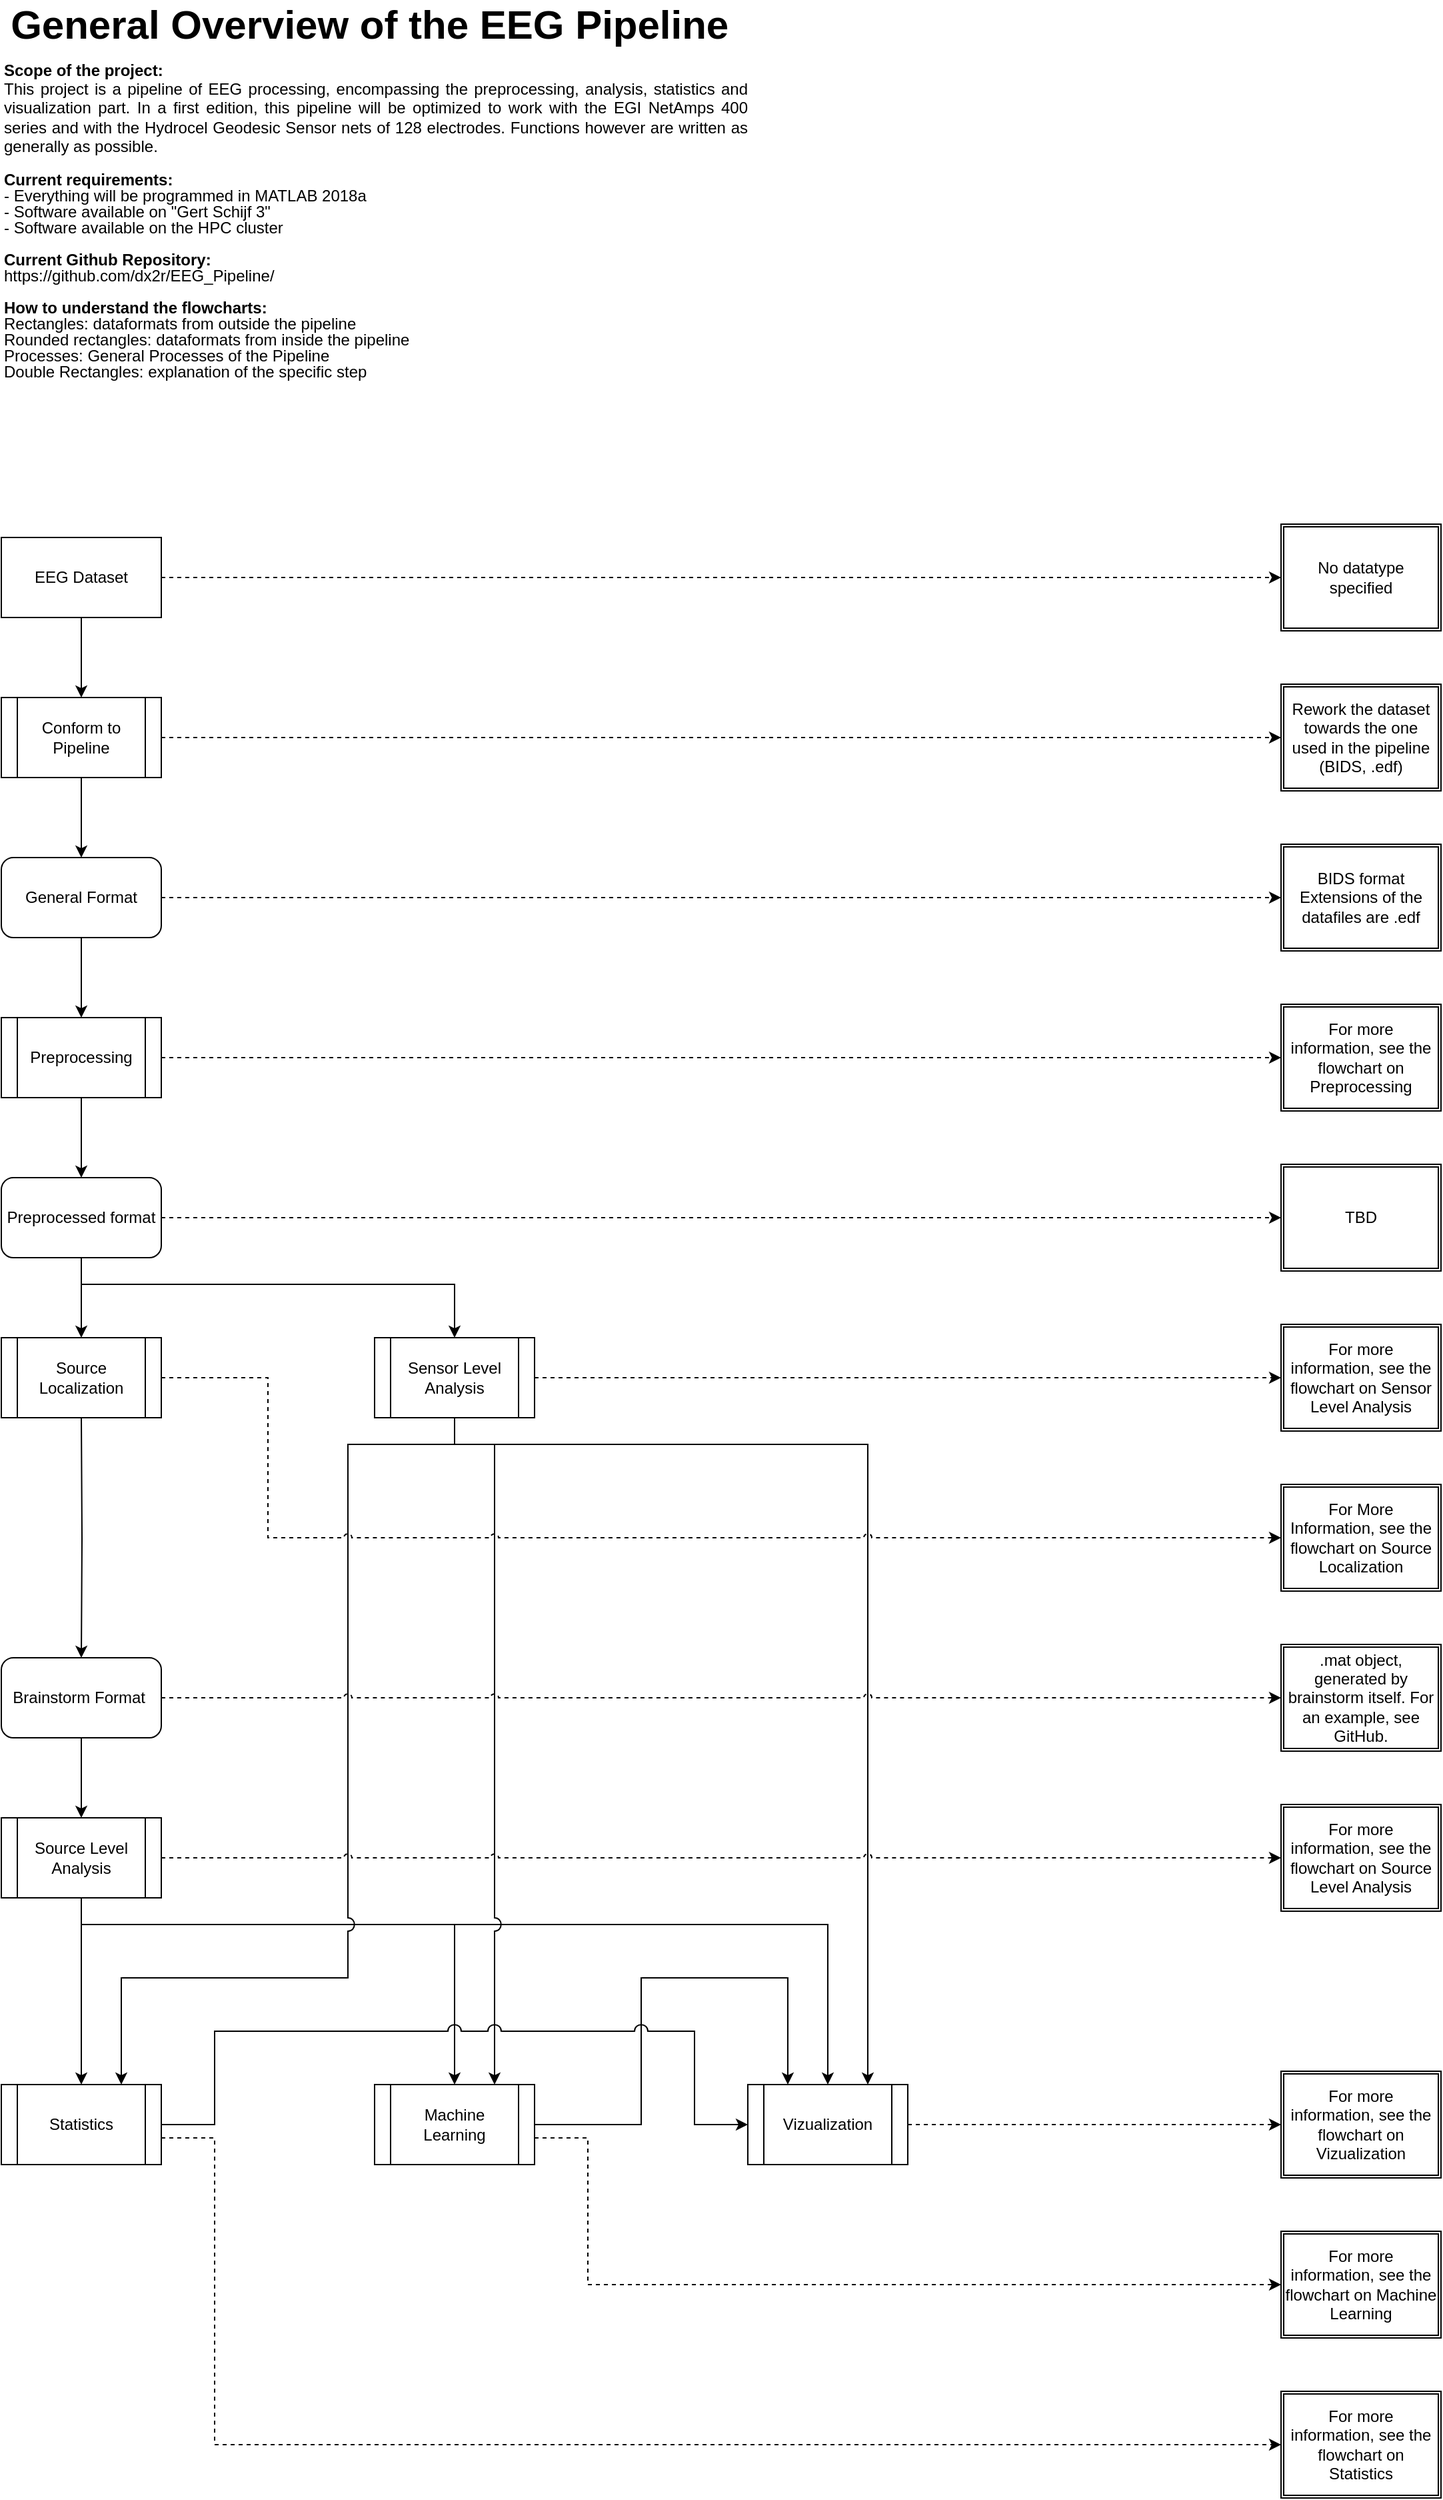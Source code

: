 <mxfile version="15.8.8" type="device"><diagram id="Me4vvu-EMNMoQ-vCuDc_" name="Page-1"><mxGraphModel dx="1422" dy="762" grid="1" gridSize="10" guides="1" tooltips="1" connect="1" arrows="1" fold="1" page="1" pageScale="1" pageWidth="827" pageHeight="1169" math="0" shadow="0"><root><mxCell id="0"/><mxCell id="1" parent="0"/><mxCell id="kr-rhv8_dtKgKbeLeiez-2" value="&lt;b&gt;&lt;font style=&quot;font-size: 30px&quot;&gt;General Overview of the EEG Pipeline&amp;nbsp;&lt;/font&gt;&lt;/b&gt;" style="text;html=1;align=center;verticalAlign=middle;resizable=0;points=[];autosize=1;strokeColor=none;fillColor=none;" vertex="1" parent="1"><mxGeometry x="40" y="40" width="560" height="30" as="geometry"/></mxCell><mxCell id="kr-rhv8_dtKgKbeLeiez-3" value="&lt;div style=&quot;text-align: justify ; font-size: 12px&quot;&gt;&lt;b&gt;Scope of the project:&lt;/b&gt;&lt;br&gt;&lt;/div&gt;&lt;div style=&quot;text-align: justify ; font-size: 12px&quot;&gt;This project is a pipeline of EEG processing, encompassing the preprocessing, analysis, statistics and visualization part. In a first edition, this pipeline will be optimized to work with the EGI NetAmps 400 series and with the Hydrocel Geodesic Sensor nets of 128 electrodes. Functions however are written as generally as possible.&lt;/div&gt;&lt;font style=&quot;line-height: 1&quot;&gt;&lt;b style=&quot;font-size: 12px&quot;&gt;&lt;div style=&quot;text-align: justify&quot;&gt;&lt;b&gt;&lt;br&gt;&lt;/b&gt;&lt;/div&gt;&lt;div style=&quot;text-align: justify&quot;&gt;&lt;b&gt;Current requirements:&lt;/b&gt;&lt;/div&gt;&lt;/b&gt;&lt;div style=&quot;font-size: 12px ; text-align: justify&quot;&gt;&lt;span&gt;- Everything will be programmed in MATLAB 2018a&lt;/span&gt;&lt;/div&gt;&lt;div style=&quot;font-size: 12px ; text-align: justify&quot;&gt;&lt;span&gt;&lt;span&gt;&#9;&lt;/span&gt;- Software available on &quot;Gert Schijf 3&quot;&lt;br&gt;&lt;/span&gt;&lt;/div&gt;&lt;div style=&quot;font-size: 12px ; text-align: justify&quot;&gt;&lt;span&gt;&lt;span&gt;&#9;&lt;/span&gt;- Software available on the HPC cluster&lt;/span&gt;&lt;/div&gt;&lt;div style=&quot;font-size: 12px ; text-align: justify&quot;&gt;&lt;span&gt;&lt;br&gt;&lt;/span&gt;&lt;/div&gt;&lt;div style=&quot;font-size: 12px ; text-align: justify&quot;&gt;&lt;b&gt;Current Github Repository:&lt;/b&gt;&lt;/div&gt;&lt;div style=&quot;font-size: 12px ; text-align: justify&quot;&gt;&lt;span&gt;https://github.com/dx2r/EEG_Pipeline/&lt;/span&gt;&lt;/div&gt;&lt;div style=&quot;font-size: 12px ; text-align: justify&quot;&gt;&lt;span&gt;&lt;br&gt;&lt;/span&gt;&lt;/div&gt;&lt;div style=&quot;font-size: 12px ; text-align: justify&quot;&gt;&lt;b&gt;How to understand the flowcharts:&lt;/b&gt;&lt;/div&gt;&lt;div style=&quot;font-size: 12px ; text-align: justify&quot;&gt;Rectangles: dataformats from outside the pipeline&lt;/div&gt;&lt;div style=&quot;font-size: 12px ; text-align: justify&quot;&gt;Rounded rectangles: dataformats from inside the pipeline&lt;/div&gt;&lt;div style=&quot;font-size: 12px ; text-align: justify&quot;&gt;Processes: General Processes of the Pipeline&lt;/div&gt;&lt;div style=&quot;font-size: 12px ; text-align: justify&quot;&gt;Double Rectangles: explanation of the specific step&lt;/div&gt;&lt;div style=&quot;font-size: 12px ; text-align: justify&quot;&gt;&lt;br&gt;&lt;/div&gt;&lt;div style=&quot;font-size: 12px ; text-align: justify&quot;&gt;&lt;span style=&quot;line-height: 1&quot;&gt;&lt;br&gt;&lt;/span&gt;&lt;/div&gt;&lt;div style=&quot;font-size: 12px ; text-align: justify&quot;&gt;&lt;span&gt;&lt;br&gt;&lt;/span&gt;&lt;/div&gt;&lt;/font&gt;" style="text;html=1;strokeColor=none;fillColor=none;align=left;verticalAlign=middle;whiteSpace=wrap;rounded=0;fontSize=30;" vertex="1" parent="1"><mxGeometry x="40" y="80" width="560" height="280" as="geometry"/></mxCell><mxCell id="kr-rhv8_dtKgKbeLeiez-9" value="" style="edgeStyle=orthogonalEdgeStyle;rounded=0;orthogonalLoop=1;jettySize=auto;html=1;fontSize=12;entryX=0;entryY=0.5;entryDx=0;entryDy=0;dashed=1;" edge="1" parent="1" source="kr-rhv8_dtKgKbeLeiez-4" target="kr-rhv8_dtKgKbeLeiez-10"><mxGeometry relative="1" as="geometry"><mxPoint x="200" y="470" as="targetPoint"/></mxGeometry></mxCell><mxCell id="kr-rhv8_dtKgKbeLeiez-12" value="" style="edgeStyle=orthogonalEdgeStyle;rounded=0;orthogonalLoop=1;jettySize=auto;html=1;fontSize=12;" edge="1" parent="1" source="kr-rhv8_dtKgKbeLeiez-4" target="kr-rhv8_dtKgKbeLeiez-11"><mxGeometry relative="1" as="geometry"/></mxCell><mxCell id="kr-rhv8_dtKgKbeLeiez-4" value="EEG Dataset" style="rounded=0;whiteSpace=wrap;html=1;fontSize=12;" vertex="1" parent="1"><mxGeometry x="40" y="440" width="120" height="60" as="geometry"/></mxCell><mxCell id="kr-rhv8_dtKgKbeLeiez-10" value="No datatype specified" style="shape=ext;double=1;rounded=0;whiteSpace=wrap;html=1;fontSize=12;" vertex="1" parent="1"><mxGeometry x="1000" y="430" width="120" height="80" as="geometry"/></mxCell><mxCell id="kr-rhv8_dtKgKbeLeiez-17" value="" style="edgeStyle=orthogonalEdgeStyle;rounded=0;orthogonalLoop=1;jettySize=auto;html=1;fontSize=12;dashed=1;" edge="1" parent="1" source="kr-rhv8_dtKgKbeLeiez-11" target="kr-rhv8_dtKgKbeLeiez-16"><mxGeometry relative="1" as="geometry"/></mxCell><mxCell id="kr-rhv8_dtKgKbeLeiez-21" value="" style="edgeStyle=orthogonalEdgeStyle;rounded=0;orthogonalLoop=1;jettySize=auto;html=1;fontSize=12;" edge="1" parent="1" source="kr-rhv8_dtKgKbeLeiez-11" target="kr-rhv8_dtKgKbeLeiez-20"><mxGeometry relative="1" as="geometry"/></mxCell><mxCell id="kr-rhv8_dtKgKbeLeiez-11" value="Conform to Pipeline" style="shape=process;whiteSpace=wrap;html=1;backgroundOutline=1;rounded=0;" vertex="1" parent="1"><mxGeometry x="40" y="560" width="120" height="60" as="geometry"/></mxCell><mxCell id="kr-rhv8_dtKgKbeLeiez-16" value="Rework the dataset towards the one used in the pipeline (BIDS, .edf)" style="shape=ext;double=1;rounded=0;whiteSpace=wrap;html=1;fontSize=12;" vertex="1" parent="1"><mxGeometry x="1000" y="550" width="120" height="80" as="geometry"/></mxCell><mxCell id="kr-rhv8_dtKgKbeLeiez-24" value="" style="edgeStyle=orthogonalEdgeStyle;rounded=0;orthogonalLoop=1;jettySize=auto;html=1;fontSize=12;dashed=1;" edge="1" parent="1" source="kr-rhv8_dtKgKbeLeiez-20" target="kr-rhv8_dtKgKbeLeiez-23"><mxGeometry relative="1" as="geometry"/></mxCell><mxCell id="kr-rhv8_dtKgKbeLeiez-28" value="" style="edgeStyle=orthogonalEdgeStyle;rounded=0;orthogonalLoop=1;jettySize=auto;html=1;fontSize=12;" edge="1" parent="1" source="kr-rhv8_dtKgKbeLeiez-20" target="kr-rhv8_dtKgKbeLeiez-27"><mxGeometry relative="1" as="geometry"/></mxCell><mxCell id="kr-rhv8_dtKgKbeLeiez-20" value="General Format" style="rounded=1;whiteSpace=wrap;html=1;fontSize=12;" vertex="1" parent="1"><mxGeometry x="40" y="680" width="120" height="60" as="geometry"/></mxCell><mxCell id="kr-rhv8_dtKgKbeLeiez-22" value="For more information, see the flowchart on Statistics" style="shape=ext;double=1;rounded=0;whiteSpace=wrap;html=1;fontSize=12;" vertex="1" parent="1"><mxGeometry x="1000" y="1830" width="120" height="80" as="geometry"/></mxCell><mxCell id="kr-rhv8_dtKgKbeLeiez-23" value="BIDS format&lt;br&gt;Extensions of the datafiles are .edf" style="shape=ext;double=1;rounded=0;whiteSpace=wrap;html=1;fontSize=12;" vertex="1" parent="1"><mxGeometry x="1000" y="670" width="120" height="80" as="geometry"/></mxCell><mxCell id="kr-rhv8_dtKgKbeLeiez-30" value="" style="edgeStyle=orthogonalEdgeStyle;rounded=0;orthogonalLoop=1;jettySize=auto;html=1;fontSize=12;dashed=1;" edge="1" parent="1" source="kr-rhv8_dtKgKbeLeiez-27" target="kr-rhv8_dtKgKbeLeiez-29"><mxGeometry relative="1" as="geometry"/></mxCell><mxCell id="kr-rhv8_dtKgKbeLeiez-32" value="" style="edgeStyle=orthogonalEdgeStyle;rounded=0;orthogonalLoop=1;jettySize=auto;html=1;fontSize=12;" edge="1" parent="1" source="kr-rhv8_dtKgKbeLeiez-27" target="kr-rhv8_dtKgKbeLeiez-31"><mxGeometry relative="1" as="geometry"/></mxCell><mxCell id="kr-rhv8_dtKgKbeLeiez-27" value="Preprocessing" style="shape=process;whiteSpace=wrap;html=1;backgroundOutline=1;fontSize=12;" vertex="1" parent="1"><mxGeometry x="40" y="800" width="120" height="60" as="geometry"/></mxCell><mxCell id="kr-rhv8_dtKgKbeLeiez-29" value="For more information, see the flowchart on Preprocessing" style="shape=ext;double=1;rounded=0;whiteSpace=wrap;html=1;fontSize=12;" vertex="1" parent="1"><mxGeometry x="1000" y="790" width="120" height="80" as="geometry"/></mxCell><mxCell id="kr-rhv8_dtKgKbeLeiez-34" style="edgeStyle=orthogonalEdgeStyle;rounded=0;orthogonalLoop=1;jettySize=auto;html=1;entryX=0;entryY=0.5;entryDx=0;entryDy=0;fontSize=12;dashed=1;" edge="1" parent="1" source="kr-rhv8_dtKgKbeLeiez-31" target="kr-rhv8_dtKgKbeLeiez-33"><mxGeometry relative="1" as="geometry"/></mxCell><mxCell id="kr-rhv8_dtKgKbeLeiez-36" value="" style="edgeStyle=orthogonalEdgeStyle;rounded=0;orthogonalLoop=1;jettySize=auto;html=1;fontSize=12;" edge="1" parent="1" source="kr-rhv8_dtKgKbeLeiez-31" target="kr-rhv8_dtKgKbeLeiez-35"><mxGeometry relative="1" as="geometry"/></mxCell><mxCell id="kr-rhv8_dtKgKbeLeiez-38" style="edgeStyle=orthogonalEdgeStyle;rounded=0;orthogonalLoop=1;jettySize=auto;html=1;entryX=0.5;entryY=0;entryDx=0;entryDy=0;fontSize=12;" edge="1" parent="1" source="kr-rhv8_dtKgKbeLeiez-31" target="kr-rhv8_dtKgKbeLeiez-37"><mxGeometry relative="1" as="geometry"><Array as="points"><mxPoint x="100" y="1000"/><mxPoint x="380" y="1000"/></Array></mxGeometry></mxCell><mxCell id="kr-rhv8_dtKgKbeLeiez-31" value="Preprocessed format" style="rounded=1;whiteSpace=wrap;html=1;fontSize=12;" vertex="1" parent="1"><mxGeometry x="40" y="920" width="120" height="60" as="geometry"/></mxCell><mxCell id="kr-rhv8_dtKgKbeLeiez-33" value="TBD" style="shape=ext;double=1;rounded=0;whiteSpace=wrap;html=1;fontSize=12;" vertex="1" parent="1"><mxGeometry x="1000" y="910" width="120" height="80" as="geometry"/></mxCell><mxCell id="kr-rhv8_dtKgKbeLeiez-35" value="Source Localization" style="shape=process;whiteSpace=wrap;html=1;backgroundOutline=1;fontSize=12;" vertex="1" parent="1"><mxGeometry x="40" y="1040" width="120" height="60" as="geometry"/></mxCell><mxCell id="kr-rhv8_dtKgKbeLeiez-40" style="edgeStyle=orthogonalEdgeStyle;rounded=0;orthogonalLoop=1;jettySize=auto;html=1;entryX=0;entryY=0.5;entryDx=0;entryDy=0;fontSize=12;dashed=1;" edge="1" parent="1" source="kr-rhv8_dtKgKbeLeiez-37" target="kr-rhv8_dtKgKbeLeiez-39"><mxGeometry relative="1" as="geometry"/></mxCell><mxCell id="kr-rhv8_dtKgKbeLeiez-37" value="Sensor Level Analysis" style="shape=process;whiteSpace=wrap;html=1;backgroundOutline=1;fontSize=12;" vertex="1" parent="1"><mxGeometry x="320" y="1040" width="120" height="60" as="geometry"/></mxCell><mxCell id="kr-rhv8_dtKgKbeLeiez-39" value="For more information, see the flowchart on Sensor Level Analysis" style="shape=ext;double=1;rounded=0;whiteSpace=wrap;html=1;fontSize=12;" vertex="1" parent="1"><mxGeometry x="1000" y="1030" width="120" height="80" as="geometry"/></mxCell><mxCell id="kr-rhv8_dtKgKbeLeiez-41" value="For More Information, see the flowchart on Source Localization" style="shape=ext;double=1;rounded=0;whiteSpace=wrap;html=1;fontSize=12;" vertex="1" parent="1"><mxGeometry x="1000" y="1150" width="120" height="80" as="geometry"/></mxCell><mxCell id="kr-rhv8_dtKgKbeLeiez-43" value="" style="edgeStyle=orthogonalEdgeStyle;rounded=0;orthogonalLoop=1;jettySize=auto;html=1;fontSize=12;" edge="1" parent="1" target="kr-rhv8_dtKgKbeLeiez-44"><mxGeometry relative="1" as="geometry"><mxPoint x="100" y="1100" as="sourcePoint"/></mxGeometry></mxCell><mxCell id="kr-rhv8_dtKgKbeLeiez-48" value="" style="edgeStyle=orthogonalEdgeStyle;rounded=0;orthogonalLoop=1;jettySize=auto;html=1;fontSize=12;" edge="1" parent="1" source="kr-rhv8_dtKgKbeLeiez-44" target="kr-rhv8_dtKgKbeLeiez-47"><mxGeometry relative="1" as="geometry"/></mxCell><mxCell id="kr-rhv8_dtKgKbeLeiez-44" value="Brainstorm Format&amp;nbsp;" style="rounded=1;whiteSpace=wrap;html=1;fontSize=12;" vertex="1" parent="1"><mxGeometry x="40" y="1280" width="120" height="60" as="geometry"/></mxCell><mxCell id="kr-rhv8_dtKgKbeLeiez-45" value=".mat object, generated by brainstorm itself. For an example, see GitHub." style="shape=ext;double=1;rounded=0;whiteSpace=wrap;html=1;fontSize=12;" vertex="1" parent="1"><mxGeometry x="1000" y="1270" width="120" height="80" as="geometry"/></mxCell><mxCell id="kr-rhv8_dtKgKbeLeiez-52" value="" style="edgeStyle=orthogonalEdgeStyle;rounded=0;orthogonalLoop=1;jettySize=auto;html=1;fontSize=12;" edge="1" parent="1" source="kr-rhv8_dtKgKbeLeiez-47" target="kr-rhv8_dtKgKbeLeiez-51"><mxGeometry relative="1" as="geometry"/></mxCell><mxCell id="kr-rhv8_dtKgKbeLeiez-55" style="edgeStyle=orthogonalEdgeStyle;rounded=0;orthogonalLoop=1;jettySize=auto;html=1;fontSize=12;" edge="1" parent="1" source="kr-rhv8_dtKgKbeLeiez-47" target="kr-rhv8_dtKgKbeLeiez-53"><mxGeometry relative="1" as="geometry"><Array as="points"><mxPoint x="100" y="1480"/><mxPoint x="380" y="1480"/></Array></mxGeometry></mxCell><mxCell id="kr-rhv8_dtKgKbeLeiez-56" style="edgeStyle=orthogonalEdgeStyle;rounded=0;orthogonalLoop=1;jettySize=auto;html=1;fontSize=12;" edge="1" parent="1" source="kr-rhv8_dtKgKbeLeiez-47" target="kr-rhv8_dtKgKbeLeiez-54"><mxGeometry relative="1" as="geometry"><Array as="points"><mxPoint x="100" y="1480"/><mxPoint x="660" y="1480"/></Array></mxGeometry></mxCell><mxCell id="kr-rhv8_dtKgKbeLeiez-47" value="Source Level Analysis" style="shape=process;whiteSpace=wrap;html=1;backgroundOutline=1;fontSize=12;" vertex="1" parent="1"><mxGeometry x="40" y="1400" width="120" height="60" as="geometry"/></mxCell><mxCell id="kr-rhv8_dtKgKbeLeiez-50" value="For more information, see the flowchart on Source Level Analysis" style="shape=ext;double=1;rounded=0;whiteSpace=wrap;html=1;fontSize=12;" vertex="1" parent="1"><mxGeometry x="1000" y="1390" width="120" height="80" as="geometry"/></mxCell><mxCell id="kr-rhv8_dtKgKbeLeiez-70" style="edgeStyle=orthogonalEdgeStyle;rounded=0;jumpStyle=arc;jumpSize=10;orthogonalLoop=1;jettySize=auto;html=1;entryX=0;entryY=0.5;entryDx=0;entryDy=0;dashed=1;fontSize=12;" edge="1" parent="1" source="kr-rhv8_dtKgKbeLeiez-51" target="kr-rhv8_dtKgKbeLeiez-22"><mxGeometry relative="1" as="geometry"><Array as="points"><mxPoint x="200" y="1640"/><mxPoint x="200" y="1870"/></Array></mxGeometry></mxCell><mxCell id="kr-rhv8_dtKgKbeLeiez-51" value="Statistics" style="shape=process;whiteSpace=wrap;html=1;backgroundOutline=1;fontSize=12;" vertex="1" parent="1"><mxGeometry x="40" y="1600" width="120" height="60" as="geometry"/></mxCell><mxCell id="kr-rhv8_dtKgKbeLeiez-64" style="edgeStyle=orthogonalEdgeStyle;rounded=0;jumpStyle=arc;jumpSize=10;orthogonalLoop=1;jettySize=auto;html=1;entryX=0.25;entryY=0;entryDx=0;entryDy=0;fontSize=12;" edge="1" parent="1" source="kr-rhv8_dtKgKbeLeiez-53" target="kr-rhv8_dtKgKbeLeiez-54"><mxGeometry relative="1" as="geometry"><Array as="points"><mxPoint x="520" y="1630"/><mxPoint x="520" y="1520"/><mxPoint x="630" y="1520"/></Array></mxGeometry></mxCell><mxCell id="kr-rhv8_dtKgKbeLeiez-69" style="edgeStyle=orthogonalEdgeStyle;rounded=0;jumpStyle=arc;jumpSize=10;orthogonalLoop=1;jettySize=auto;html=1;entryX=0;entryY=0.5;entryDx=0;entryDy=0;dashed=1;fontSize=12;" edge="1" parent="1" source="kr-rhv8_dtKgKbeLeiez-53" target="kr-rhv8_dtKgKbeLeiez-66"><mxGeometry relative="1" as="geometry"><Array as="points"><mxPoint x="480" y="1640"/><mxPoint x="480" y="1750"/></Array></mxGeometry></mxCell><mxCell id="kr-rhv8_dtKgKbeLeiez-53" value="Machine Learning" style="shape=process;whiteSpace=wrap;html=1;backgroundOutline=1;fontSize=12;" vertex="1" parent="1"><mxGeometry x="320" y="1600" width="120" height="60" as="geometry"/></mxCell><mxCell id="kr-rhv8_dtKgKbeLeiez-68" style="edgeStyle=orthogonalEdgeStyle;rounded=0;jumpStyle=arc;jumpSize=10;orthogonalLoop=1;jettySize=auto;html=1;entryX=0;entryY=0.5;entryDx=0;entryDy=0;dashed=1;fontSize=12;" edge="1" parent="1" source="kr-rhv8_dtKgKbeLeiez-54" target="kr-rhv8_dtKgKbeLeiez-67"><mxGeometry relative="1" as="geometry"/></mxCell><mxCell id="kr-rhv8_dtKgKbeLeiez-54" value="Vizualization" style="shape=process;whiteSpace=wrap;html=1;backgroundOutline=1;fontSize=12;" vertex="1" parent="1"><mxGeometry x="600" y="1600" width="120" height="60" as="geometry"/></mxCell><mxCell id="kr-rhv8_dtKgKbeLeiez-59" style="edgeStyle=orthogonalEdgeStyle;rounded=0;jumpStyle=arc;orthogonalLoop=1;jettySize=auto;html=1;fontSize=12;jumpSize=10;exitX=0.5;exitY=1;exitDx=0;exitDy=0;entryX=0.75;entryY=0;entryDx=0;entryDy=0;" edge="1" parent="1" source="kr-rhv8_dtKgKbeLeiez-37" target="kr-rhv8_dtKgKbeLeiez-53"><mxGeometry relative="1" as="geometry"><mxPoint x="410" y="1690" as="targetPoint"/><Array as="points"><mxPoint x="380" y="1120"/><mxPoint x="410" y="1120"/></Array></mxGeometry></mxCell><mxCell id="kr-rhv8_dtKgKbeLeiez-60" style="edgeStyle=orthogonalEdgeStyle;rounded=0;jumpStyle=arc;jumpSize=10;orthogonalLoop=1;jettySize=auto;html=1;entryX=0.75;entryY=0;entryDx=0;entryDy=0;fontSize=12;" edge="1" parent="1" source="kr-rhv8_dtKgKbeLeiez-37" target="kr-rhv8_dtKgKbeLeiez-54"><mxGeometry relative="1" as="geometry"><Array as="points"><mxPoint x="380" y="1120"/><mxPoint x="690" y="1120"/></Array></mxGeometry></mxCell><mxCell id="kr-rhv8_dtKgKbeLeiez-63" style="edgeStyle=orthogonalEdgeStyle;rounded=0;jumpStyle=arc;jumpSize=10;orthogonalLoop=1;jettySize=auto;html=1;entryX=0.75;entryY=0;entryDx=0;entryDy=0;fontSize=12;" edge="1" parent="1" source="kr-rhv8_dtKgKbeLeiez-37" target="kr-rhv8_dtKgKbeLeiez-51"><mxGeometry relative="1" as="geometry"><Array as="points"><mxPoint x="380" y="1120"/><mxPoint x="300" y="1120"/><mxPoint x="300" y="1520"/><mxPoint x="130" y="1520"/></Array></mxGeometry></mxCell><mxCell id="kr-rhv8_dtKgKbeLeiez-65" style="edgeStyle=orthogonalEdgeStyle;rounded=0;jumpStyle=arc;jumpSize=10;orthogonalLoop=1;jettySize=auto;html=1;fontSize=12;entryX=0;entryY=0.5;entryDx=0;entryDy=0;" edge="1" parent="1" source="kr-rhv8_dtKgKbeLeiez-51" target="kr-rhv8_dtKgKbeLeiez-54"><mxGeometry relative="1" as="geometry"><mxPoint x="560" y="1560" as="targetPoint"/><Array as="points"><mxPoint x="200" y="1630"/><mxPoint x="200" y="1560"/><mxPoint x="560" y="1560"/><mxPoint x="560" y="1630"/></Array></mxGeometry></mxCell><mxCell id="kr-rhv8_dtKgKbeLeiez-42" style="edgeStyle=orthogonalEdgeStyle;rounded=0;orthogonalLoop=1;jettySize=auto;html=1;fontSize=12;entryX=0;entryY=0.5;entryDx=0;entryDy=0;dashed=1;jumpStyle=arc;" edge="1" parent="1" source="kr-rhv8_dtKgKbeLeiez-35" target="kr-rhv8_dtKgKbeLeiez-41"><mxGeometry relative="1" as="geometry"><mxPoint x="270" y="1240" as="targetPoint"/><Array as="points"><mxPoint x="240" y="1070"/><mxPoint x="240" y="1190"/></Array></mxGeometry></mxCell><mxCell id="kr-rhv8_dtKgKbeLeiez-46" style="edgeStyle=orthogonalEdgeStyle;rounded=0;orthogonalLoop=1;jettySize=auto;html=1;entryX=0;entryY=0.5;entryDx=0;entryDy=0;fontSize=12;exitX=1;exitY=0.5;exitDx=0;exitDy=0;dashed=1;jumpStyle=arc;" edge="1" parent="1" source="kr-rhv8_dtKgKbeLeiez-44" target="kr-rhv8_dtKgKbeLeiez-45"><mxGeometry relative="1" as="geometry"><mxPoint x="480" y="1310" as="sourcePoint"/></mxGeometry></mxCell><mxCell id="kr-rhv8_dtKgKbeLeiez-49" style="edgeStyle=orthogonalEdgeStyle;rounded=0;orthogonalLoop=1;jettySize=auto;html=1;entryX=0;entryY=0.5;entryDx=0;entryDy=0;fontSize=12;exitX=1;exitY=0.5;exitDx=0;exitDy=0;dashed=1;jumpStyle=arc;" edge="1" parent="1" target="kr-rhv8_dtKgKbeLeiez-50" source="kr-rhv8_dtKgKbeLeiez-47"><mxGeometry relative="1" as="geometry"><mxPoint x="180" y="1430" as="sourcePoint"/></mxGeometry></mxCell><mxCell id="kr-rhv8_dtKgKbeLeiez-66" value="For more information, see the flowchart on Machine Learning" style="shape=ext;double=1;rounded=0;whiteSpace=wrap;html=1;fontSize=12;" vertex="1" parent="1"><mxGeometry x="1000" y="1710" width="120" height="80" as="geometry"/></mxCell><mxCell id="kr-rhv8_dtKgKbeLeiez-67" value="For more information, see the flowchart on Vizualization" style="shape=ext;double=1;rounded=0;whiteSpace=wrap;html=1;fontSize=12;" vertex="1" parent="1"><mxGeometry x="1000" y="1590" width="120" height="80" as="geometry"/></mxCell></root></mxGraphModel></diagram></mxfile>